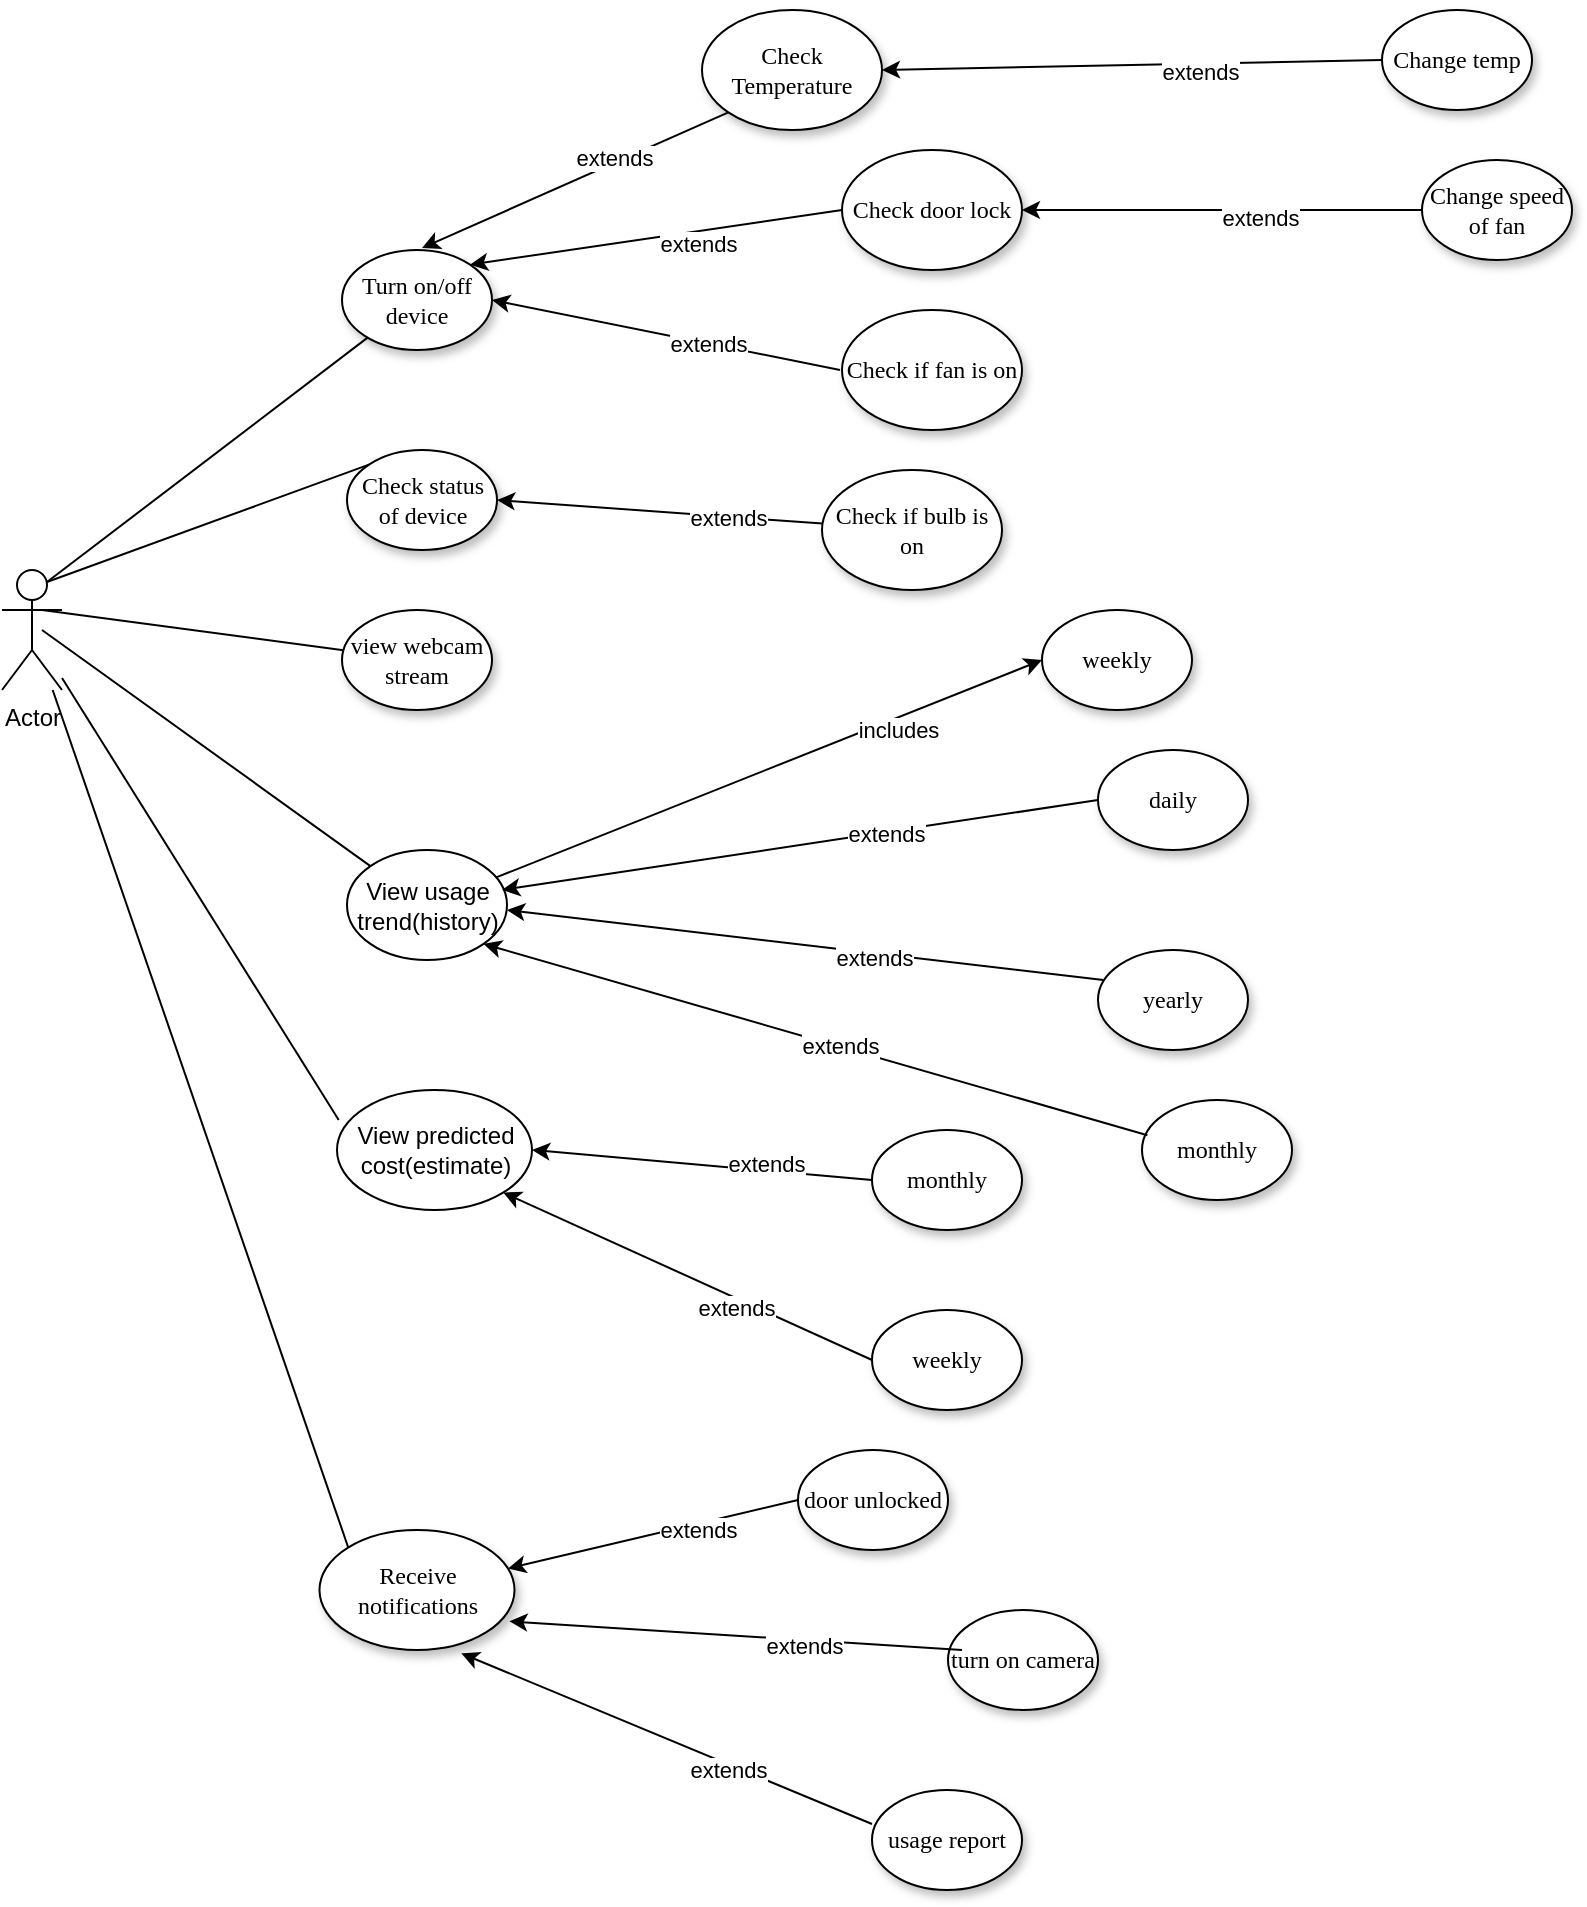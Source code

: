 <mxfile version="13.9.2" type="github">
  <diagram name="Page-1" id="42789a77-a242-8287-6e28-9cd8cfd52e62">
    <mxGraphModel dx="2420" dy="1152" grid="1" gridSize="10" guides="1" tooltips="1" connect="1" arrows="1" fold="1" page="1" pageScale="1" pageWidth="1100" pageHeight="850" background="#ffffff" math="0" shadow="0">
      <root>
        <mxCell id="0" />
        <mxCell id="1" parent="0" />
        <mxCell id="1ea317790d2ca983-1" value="Check Temperature" style="ellipse;whiteSpace=wrap;html=1;rounded=0;shadow=1;comic=0;labelBackgroundColor=none;strokeWidth=1;fontFamily=Verdana;fontSize=12;align=center;" parent="1" vertex="1">
          <mxGeometry x="390" y="70" width="90" height="60" as="geometry" />
        </mxCell>
        <mxCell id="1ea317790d2ca983-3" value="&lt;span&gt;Change temp&lt;/span&gt;" style="ellipse;whiteSpace=wrap;html=1;rounded=0;shadow=1;comic=0;labelBackgroundColor=none;strokeWidth=1;fontFamily=Verdana;fontSize=12;align=center;" parent="1" vertex="1">
          <mxGeometry x="730" y="70" width="75" height="50" as="geometry" />
        </mxCell>
        <mxCell id="1ea317790d2ca983-4" value="&lt;span&gt;&lt;br&gt;Change speed of fan&lt;br&gt;&lt;br&gt;&lt;/span&gt;" style="ellipse;whiteSpace=wrap;html=1;rounded=0;shadow=1;comic=0;labelBackgroundColor=none;strokeWidth=1;fontFamily=Verdana;fontSize=12;align=center;" parent="1" vertex="1">
          <mxGeometry x="750" y="145" width="75" height="50" as="geometry" />
        </mxCell>
        <mxCell id="1ea317790d2ca983-5" value="monthly" style="ellipse;whiteSpace=wrap;html=1;rounded=0;shadow=1;comic=0;labelBackgroundColor=none;strokeWidth=1;fontFamily=Verdana;fontSize=12;align=center;" parent="1" vertex="1">
          <mxGeometry x="475" y="630" width="75" height="50" as="geometry" />
        </mxCell>
        <mxCell id="1ea317790d2ca983-8" value="Receive notifications" style="ellipse;whiteSpace=wrap;html=1;rounded=0;shadow=1;comic=0;labelBackgroundColor=none;strokeWidth=1;fontFamily=Verdana;fontSize=12;align=center;" parent="1" vertex="1">
          <mxGeometry x="198.75" y="830" width="97.5" height="60" as="geometry" />
        </mxCell>
        <mxCell id="1ea317790d2ca983-9" value="Turn on/off device" style="ellipse;whiteSpace=wrap;html=1;rounded=0;shadow=1;comic=0;labelBackgroundColor=none;strokeWidth=1;fontFamily=Verdana;fontSize=12;align=center;" parent="1" vertex="1">
          <mxGeometry x="210" y="190" width="75" height="50" as="geometry" />
        </mxCell>
        <mxCell id="1ea317790d2ca983-10" value="&lt;span&gt;Check status of device&lt;/span&gt;" style="ellipse;whiteSpace=wrap;html=1;rounded=0;shadow=1;comic=0;labelBackgroundColor=none;strokeWidth=1;fontFamily=Verdana;fontSize=12;align=center;" parent="1" vertex="1">
          <mxGeometry x="212.5" y="290" width="75" height="50" as="geometry" />
        </mxCell>
        <mxCell id="1ea317790d2ca983-11" value="&lt;span&gt;view webcam stream&lt;/span&gt;" style="ellipse;whiteSpace=wrap;html=1;rounded=0;shadow=1;comic=0;labelBackgroundColor=none;strokeWidth=1;fontFamily=Verdana;fontSize=12;align=center;" parent="1" vertex="1">
          <mxGeometry x="210" y="370" width="75" height="50" as="geometry" />
        </mxCell>
        <mxCell id="UIBErmnGwY-_ZzAcv2nd-1" value="Actor" style="shape=umlActor;verticalLabelPosition=bottom;verticalAlign=top;html=1;outlineConnect=0;" vertex="1" parent="1">
          <mxGeometry x="40" y="350" width="30" height="60" as="geometry" />
        </mxCell>
        <mxCell id="UIBErmnGwY-_ZzAcv2nd-2" value="" style="endArrow=none;html=1;exitX=0.75;exitY=0.1;exitDx=0;exitDy=0;exitPerimeter=0;" edge="1" parent="1" source="UIBErmnGwY-_ZzAcv2nd-1" target="1ea317790d2ca983-9">
          <mxGeometry width="50" height="50" relative="1" as="geometry">
            <mxPoint x="100" y="310" as="sourcePoint" />
            <mxPoint x="150" y="260" as="targetPoint" />
          </mxGeometry>
        </mxCell>
        <mxCell id="UIBErmnGwY-_ZzAcv2nd-5" value="" style="endArrow=none;html=1;entryX=0;entryY=0;entryDx=0;entryDy=0;exitX=0.75;exitY=0.1;exitDx=0;exitDy=0;exitPerimeter=0;" edge="1" parent="1" source="UIBErmnGwY-_ZzAcv2nd-1" target="1ea317790d2ca983-10">
          <mxGeometry width="50" height="50" relative="1" as="geometry">
            <mxPoint x="100" y="307.61" as="sourcePoint" />
            <mxPoint x="220.558" y="230.0" as="targetPoint" />
          </mxGeometry>
        </mxCell>
        <mxCell id="UIBErmnGwY-_ZzAcv2nd-6" value="View usage trend(history)" style="ellipse;whiteSpace=wrap;html=1;" vertex="1" parent="1">
          <mxGeometry x="212.5" y="490" width="80" height="55" as="geometry" />
        </mxCell>
        <mxCell id="UIBErmnGwY-_ZzAcv2nd-8" value="View predicted cost(estimate)" style="ellipse;whiteSpace=wrap;html=1;" vertex="1" parent="1">
          <mxGeometry x="207.5" y="610" width="97.5" height="60" as="geometry" />
        </mxCell>
        <mxCell id="UIBErmnGwY-_ZzAcv2nd-9" value="" style="endArrow=none;html=1;" edge="1" parent="1" target="1ea317790d2ca983-11">
          <mxGeometry width="50" height="50" relative="1" as="geometry">
            <mxPoint x="60" y="370" as="sourcePoint" />
            <mxPoint x="180" y="370" as="targetPoint" />
          </mxGeometry>
        </mxCell>
        <mxCell id="UIBErmnGwY-_ZzAcv2nd-10" value="Check door lock" style="ellipse;whiteSpace=wrap;html=1;rounded=0;shadow=1;comic=0;labelBackgroundColor=none;strokeWidth=1;fontFamily=Verdana;fontSize=12;align=center;" vertex="1" parent="1">
          <mxGeometry x="460" y="140" width="90" height="60" as="geometry" />
        </mxCell>
        <mxCell id="UIBErmnGwY-_ZzAcv2nd-11" value="Check if fan is on" style="ellipse;whiteSpace=wrap;html=1;rounded=0;shadow=1;comic=0;labelBackgroundColor=none;strokeWidth=1;fontFamily=Verdana;fontSize=12;align=center;" vertex="1" parent="1">
          <mxGeometry x="460" y="220" width="90" height="60" as="geometry" />
        </mxCell>
        <mxCell id="UIBErmnGwY-_ZzAcv2nd-12" value="Check if bulb is on" style="ellipse;whiteSpace=wrap;html=1;rounded=0;shadow=1;comic=0;labelBackgroundColor=none;strokeWidth=1;fontFamily=Verdana;fontSize=12;align=center;" vertex="1" parent="1">
          <mxGeometry x="450" y="300" width="90" height="60" as="geometry" />
        </mxCell>
        <mxCell id="UIBErmnGwY-_ZzAcv2nd-13" value="" style="endArrow=none;html=1;exitX=0;exitY=0;exitDx=0;exitDy=0;" edge="1" parent="1" source="UIBErmnGwY-_ZzAcv2nd-6">
          <mxGeometry width="50" height="50" relative="1" as="geometry">
            <mxPoint x="70" y="495" as="sourcePoint" />
            <mxPoint x="60" y="380" as="targetPoint" />
          </mxGeometry>
        </mxCell>
        <mxCell id="UIBErmnGwY-_ZzAcv2nd-14" value="" style="endArrow=none;html=1;entryX=0.009;entryY=0.25;entryDx=0;entryDy=0;entryPerimeter=0;" edge="1" parent="1" source="UIBErmnGwY-_ZzAcv2nd-1" target="UIBErmnGwY-_ZzAcv2nd-8">
          <mxGeometry width="50" height="50" relative="1" as="geometry">
            <mxPoint x="-40" y="518" as="sourcePoint" />
            <mxPoint x="142.83" y="450" as="targetPoint" />
          </mxGeometry>
        </mxCell>
        <mxCell id="UIBErmnGwY-_ZzAcv2nd-17" value="weekly" style="ellipse;whiteSpace=wrap;html=1;rounded=0;shadow=1;comic=0;labelBackgroundColor=none;strokeWidth=1;fontFamily=Verdana;fontSize=12;align=center;" vertex="1" parent="1">
          <mxGeometry x="475" y="720" width="75" height="50" as="geometry" />
        </mxCell>
        <mxCell id="UIBErmnGwY-_ZzAcv2nd-18" value="yearly" style="ellipse;whiteSpace=wrap;html=1;rounded=0;shadow=1;comic=0;labelBackgroundColor=none;strokeWidth=1;fontFamily=Verdana;fontSize=12;align=center;" vertex="1" parent="1">
          <mxGeometry x="588" y="540" width="75" height="50" as="geometry" />
        </mxCell>
        <mxCell id="UIBErmnGwY-_ZzAcv2nd-19" value="weekly" style="ellipse;whiteSpace=wrap;html=1;rounded=0;shadow=1;comic=0;labelBackgroundColor=none;strokeWidth=1;fontFamily=Verdana;fontSize=12;align=center;" vertex="1" parent="1">
          <mxGeometry x="560" y="370" width="75" height="50" as="geometry" />
        </mxCell>
        <mxCell id="UIBErmnGwY-_ZzAcv2nd-20" value="daily" style="ellipse;whiteSpace=wrap;html=1;rounded=0;shadow=1;comic=0;labelBackgroundColor=none;strokeWidth=1;fontFamily=Verdana;fontSize=12;align=center;" vertex="1" parent="1">
          <mxGeometry x="588" y="440" width="75" height="50" as="geometry" />
        </mxCell>
        <mxCell id="UIBErmnGwY-_ZzAcv2nd-21" value="monthly" style="ellipse;whiteSpace=wrap;html=1;rounded=0;shadow=1;comic=0;labelBackgroundColor=none;strokeWidth=1;fontFamily=Verdana;fontSize=12;align=center;" vertex="1" parent="1">
          <mxGeometry x="610" y="615" width="75" height="50" as="geometry" />
        </mxCell>
        <mxCell id="UIBErmnGwY-_ZzAcv2nd-22" value="" style="endArrow=classic;html=1;entryX=0;entryY=0.5;entryDx=0;entryDy=0;" edge="1" parent="1" source="UIBErmnGwY-_ZzAcv2nd-6" target="UIBErmnGwY-_ZzAcv2nd-19">
          <mxGeometry width="50" height="50" relative="1" as="geometry">
            <mxPoint x="400" y="610" as="sourcePoint" />
            <mxPoint x="440" y="460" as="targetPoint" />
          </mxGeometry>
        </mxCell>
        <mxCell id="UIBErmnGwY-_ZzAcv2nd-55" value="includes" style="edgeLabel;html=1;align=center;verticalAlign=middle;resizable=0;points=[];" vertex="1" connectable="0" parent="UIBErmnGwY-_ZzAcv2nd-22">
          <mxGeometry x="0.453" y="-5" relative="1" as="geometry">
            <mxPoint as="offset" />
          </mxGeometry>
        </mxCell>
        <mxCell id="UIBErmnGwY-_ZzAcv2nd-23" value="" style="endArrow=classic;html=1;exitX=0.036;exitY=0.3;exitDx=0;exitDy=0;exitPerimeter=0;" edge="1" parent="1" source="UIBErmnGwY-_ZzAcv2nd-18">
          <mxGeometry width="50" height="50" relative="1" as="geometry">
            <mxPoint x="372.5" y="580" as="sourcePoint" />
            <mxPoint x="292.5" y="520" as="targetPoint" />
          </mxGeometry>
        </mxCell>
        <mxCell id="UIBErmnGwY-_ZzAcv2nd-53" value="extends" style="edgeLabel;html=1;align=center;verticalAlign=middle;resizable=0;points=[];" vertex="1" connectable="0" parent="UIBErmnGwY-_ZzAcv2nd-23">
          <mxGeometry x="-0.226" y="2" relative="1" as="geometry">
            <mxPoint as="offset" />
          </mxGeometry>
        </mxCell>
        <mxCell id="UIBErmnGwY-_ZzAcv2nd-24" value="" style="endArrow=classic;html=1;exitX=0;exitY=0.5;exitDx=0;exitDy=0;" edge="1" parent="1" source="UIBErmnGwY-_ZzAcv2nd-20">
          <mxGeometry width="50" height="50" relative="1" as="geometry">
            <mxPoint x="380" y="520" as="sourcePoint" />
            <mxPoint x="290" y="510" as="targetPoint" />
          </mxGeometry>
        </mxCell>
        <mxCell id="UIBErmnGwY-_ZzAcv2nd-54" value="extends" style="edgeLabel;html=1;align=center;verticalAlign=middle;resizable=0;points=[];" vertex="1" connectable="0" parent="UIBErmnGwY-_ZzAcv2nd-24">
          <mxGeometry x="-0.285" y="1" relative="1" as="geometry">
            <mxPoint as="offset" />
          </mxGeometry>
        </mxCell>
        <mxCell id="UIBErmnGwY-_ZzAcv2nd-26" value="" style="endArrow=classic;html=1;entryX=1;entryY=1;entryDx=0;entryDy=0;exitX=0.036;exitY=0.353;exitDx=0;exitDy=0;exitPerimeter=0;" edge="1" parent="1" source="UIBErmnGwY-_ZzAcv2nd-21" target="UIBErmnGwY-_ZzAcv2nd-6">
          <mxGeometry width="50" height="50" relative="1" as="geometry">
            <mxPoint x="420" y="550" as="sourcePoint" />
            <mxPoint x="470" y="500" as="targetPoint" />
          </mxGeometry>
        </mxCell>
        <mxCell id="UIBErmnGwY-_ZzAcv2nd-52" value="extends" style="edgeLabel;html=1;align=center;verticalAlign=middle;resizable=0;points=[];" vertex="1" connectable="0" parent="UIBErmnGwY-_ZzAcv2nd-26">
          <mxGeometry x="-0.072" relative="1" as="geometry">
            <mxPoint as="offset" />
          </mxGeometry>
        </mxCell>
        <mxCell id="UIBErmnGwY-_ZzAcv2nd-27" value="" style="endArrow=classic;html=1;exitX=0;exitY=0.5;exitDx=0;exitDy=0;entryX=1;entryY=0.5;entryDx=0;entryDy=0;" edge="1" parent="1" source="1ea317790d2ca983-5" target="UIBErmnGwY-_ZzAcv2nd-8">
          <mxGeometry width="50" height="50" relative="1" as="geometry">
            <mxPoint x="420" y="550" as="sourcePoint" />
            <mxPoint x="340" y="580" as="targetPoint" />
          </mxGeometry>
        </mxCell>
        <mxCell id="UIBErmnGwY-_ZzAcv2nd-50" value="extends&lt;br&gt;" style="edgeLabel;html=1;align=center;verticalAlign=middle;resizable=0;points=[];" vertex="1" connectable="0" parent="UIBErmnGwY-_ZzAcv2nd-27">
          <mxGeometry x="-0.384" y="-4" relative="1" as="geometry">
            <mxPoint x="-1" as="offset" />
          </mxGeometry>
        </mxCell>
        <mxCell id="UIBErmnGwY-_ZzAcv2nd-28" value="" style="endArrow=classic;html=1;entryX=1;entryY=1;entryDx=0;entryDy=0;exitX=0;exitY=0.5;exitDx=0;exitDy=0;" edge="1" parent="1" source="UIBErmnGwY-_ZzAcv2nd-17" target="UIBErmnGwY-_ZzAcv2nd-8">
          <mxGeometry width="50" height="50" relative="1" as="geometry">
            <mxPoint x="410" y="760" as="sourcePoint" />
            <mxPoint x="470" y="630" as="targetPoint" />
          </mxGeometry>
        </mxCell>
        <mxCell id="UIBErmnGwY-_ZzAcv2nd-62" value="extends" style="edgeLabel;html=1;align=center;verticalAlign=middle;resizable=0;points=[];" vertex="1" connectable="0" parent="UIBErmnGwY-_ZzAcv2nd-28">
          <mxGeometry x="-0.279" y="4" relative="1" as="geometry">
            <mxPoint as="offset" />
          </mxGeometry>
        </mxCell>
        <mxCell id="UIBErmnGwY-_ZzAcv2nd-32" value="" style="endArrow=classic;html=1;entryX=1;entryY=0.5;entryDx=0;entryDy=0;" edge="1" parent="1" target="1ea317790d2ca983-9">
          <mxGeometry width="50" height="50" relative="1" as="geometry">
            <mxPoint x="459" y="250" as="sourcePoint" />
            <mxPoint x="470" y="230" as="targetPoint" />
          </mxGeometry>
        </mxCell>
        <mxCell id="UIBErmnGwY-_ZzAcv2nd-56" value="extends" style="edgeLabel;html=1;align=center;verticalAlign=middle;resizable=0;points=[];" vertex="1" connectable="0" parent="UIBErmnGwY-_ZzAcv2nd-32">
          <mxGeometry x="-0.235" relative="1" as="geometry">
            <mxPoint as="offset" />
          </mxGeometry>
        </mxCell>
        <mxCell id="UIBErmnGwY-_ZzAcv2nd-33" value="" style="endArrow=classic;html=1;entryX=1;entryY=0.5;entryDx=0;entryDy=0;" edge="1" parent="1" source="UIBErmnGwY-_ZzAcv2nd-12" target="1ea317790d2ca983-10">
          <mxGeometry width="50" height="50" relative="1" as="geometry">
            <mxPoint x="444" y="330" as="sourcePoint" />
            <mxPoint x="270" y="300" as="targetPoint" />
          </mxGeometry>
        </mxCell>
        <mxCell id="UIBErmnGwY-_ZzAcv2nd-57" value="extends" style="edgeLabel;html=1;align=center;verticalAlign=middle;resizable=0;points=[];" vertex="1" connectable="0" parent="UIBErmnGwY-_ZzAcv2nd-33">
          <mxGeometry x="-0.403" relative="1" as="geometry">
            <mxPoint x="1" as="offset" />
          </mxGeometry>
        </mxCell>
        <mxCell id="UIBErmnGwY-_ZzAcv2nd-34" value="" style="endArrow=classic;html=1;entryX=1;entryY=0;entryDx=0;entryDy=0;" edge="1" parent="1" target="1ea317790d2ca983-9">
          <mxGeometry width="50" height="50" relative="1" as="geometry">
            <mxPoint x="460" y="170" as="sourcePoint" />
            <mxPoint x="276" y="185" as="targetPoint" />
          </mxGeometry>
        </mxCell>
        <mxCell id="UIBErmnGwY-_ZzAcv2nd-58" value="extends" style="edgeLabel;html=1;align=center;verticalAlign=middle;resizable=0;points=[];" vertex="1" connectable="0" parent="UIBErmnGwY-_ZzAcv2nd-34">
          <mxGeometry x="-0.218" y="6" relative="1" as="geometry">
            <mxPoint as="offset" />
          </mxGeometry>
        </mxCell>
        <mxCell id="UIBErmnGwY-_ZzAcv2nd-35" value="" style="endArrow=classic;html=1;exitX=0;exitY=1;exitDx=0;exitDy=0;" edge="1" parent="1" source="1ea317790d2ca983-1">
          <mxGeometry width="50" height="50" relative="1" as="geometry">
            <mxPoint x="435.51" y="140" as="sourcePoint" />
            <mxPoint x="250" y="189" as="targetPoint" />
          </mxGeometry>
        </mxCell>
        <mxCell id="UIBErmnGwY-_ZzAcv2nd-59" value="extends" style="edgeLabel;html=1;align=center;verticalAlign=middle;resizable=0;points=[];" vertex="1" connectable="0" parent="UIBErmnGwY-_ZzAcv2nd-35">
          <mxGeometry x="-0.264" y="-3" relative="1" as="geometry">
            <mxPoint as="offset" />
          </mxGeometry>
        </mxCell>
        <mxCell id="UIBErmnGwY-_ZzAcv2nd-36" value="" style="endArrow=classic;html=1;entryX=1;entryY=0.5;entryDx=0;entryDy=0;exitX=0;exitY=0.5;exitDx=0;exitDy=0;" edge="1" parent="1" source="1ea317790d2ca983-3" target="1ea317790d2ca983-1">
          <mxGeometry width="50" height="50" relative="1" as="geometry">
            <mxPoint x="750.0" y="220" as="sourcePoint" />
            <mxPoint x="565.841" y="136.139" as="targetPoint" />
            <Array as="points" />
          </mxGeometry>
        </mxCell>
        <mxCell id="UIBErmnGwY-_ZzAcv2nd-60" value="extends" style="edgeLabel;html=1;align=center;verticalAlign=middle;resizable=0;points=[];" vertex="1" connectable="0" parent="UIBErmnGwY-_ZzAcv2nd-36">
          <mxGeometry x="-0.271" y="4" relative="1" as="geometry">
            <mxPoint as="offset" />
          </mxGeometry>
        </mxCell>
        <mxCell id="UIBErmnGwY-_ZzAcv2nd-38" value="" style="endArrow=classic;html=1;exitX=0;exitY=0.5;exitDx=0;exitDy=0;" edge="1" parent="1" source="1ea317790d2ca983-4">
          <mxGeometry width="50" height="50" relative="1" as="geometry">
            <mxPoint x="740" y="170" as="sourcePoint" />
            <mxPoint x="550" y="170" as="targetPoint" />
            <Array as="points" />
          </mxGeometry>
        </mxCell>
        <mxCell id="UIBErmnGwY-_ZzAcv2nd-61" value="extends" style="edgeLabel;html=1;align=center;verticalAlign=middle;resizable=0;points=[];" vertex="1" connectable="0" parent="UIBErmnGwY-_ZzAcv2nd-38">
          <mxGeometry x="-0.183" y="4" relative="1" as="geometry">
            <mxPoint as="offset" />
          </mxGeometry>
        </mxCell>
        <mxCell id="UIBErmnGwY-_ZzAcv2nd-39" value="door unlocked" style="ellipse;whiteSpace=wrap;html=1;rounded=0;shadow=1;comic=0;labelBackgroundColor=none;strokeWidth=1;fontFamily=Verdana;fontSize=12;align=center;" vertex="1" parent="1">
          <mxGeometry x="438" y="790" width="75" height="50" as="geometry" />
        </mxCell>
        <mxCell id="UIBErmnGwY-_ZzAcv2nd-40" value="turn on camera" style="ellipse;whiteSpace=wrap;html=1;rounded=0;shadow=1;comic=0;labelBackgroundColor=none;strokeWidth=1;fontFamily=Verdana;fontSize=12;align=center;" vertex="1" parent="1">
          <mxGeometry x="513" y="870" width="75" height="50" as="geometry" />
        </mxCell>
        <mxCell id="UIBErmnGwY-_ZzAcv2nd-41" value="usage report" style="ellipse;whiteSpace=wrap;html=1;rounded=0;shadow=1;comic=0;labelBackgroundColor=none;strokeWidth=1;fontFamily=Verdana;fontSize=12;align=center;" vertex="1" parent="1">
          <mxGeometry x="475" y="960" width="75" height="50" as="geometry" />
        </mxCell>
        <mxCell id="UIBErmnGwY-_ZzAcv2nd-42" value="" style="endArrow=classic;html=1;exitX=0;exitY=0.5;exitDx=0;exitDy=0;" edge="1" parent="1" source="UIBErmnGwY-_ZzAcv2nd-39" target="1ea317790d2ca983-8">
          <mxGeometry width="50" height="50" relative="1" as="geometry">
            <mxPoint x="420" y="810" as="sourcePoint" />
            <mxPoint x="390" y="850" as="targetPoint" />
          </mxGeometry>
        </mxCell>
        <mxCell id="UIBErmnGwY-_ZzAcv2nd-44" value="extends" style="edgeLabel;html=1;align=center;verticalAlign=middle;resizable=0;points=[];" vertex="1" connectable="0" parent="UIBErmnGwY-_ZzAcv2nd-42">
          <mxGeometry x="-0.303" y="3" relative="1" as="geometry">
            <mxPoint as="offset" />
          </mxGeometry>
        </mxCell>
        <mxCell id="UIBErmnGwY-_ZzAcv2nd-45" value="" style="endArrow=classic;html=1;entryX=0.974;entryY=0.761;entryDx=0;entryDy=0;entryPerimeter=0;" edge="1" parent="1" target="1ea317790d2ca983-8">
          <mxGeometry width="50" height="50" relative="1" as="geometry">
            <mxPoint x="520" y="890" as="sourcePoint" />
            <mxPoint x="362.556" y="920.001" as="targetPoint" />
          </mxGeometry>
        </mxCell>
        <mxCell id="UIBErmnGwY-_ZzAcv2nd-46" value="extends" style="edgeLabel;html=1;align=center;verticalAlign=middle;resizable=0;points=[];" vertex="1" connectable="0" parent="UIBErmnGwY-_ZzAcv2nd-45">
          <mxGeometry x="-0.303" y="3" relative="1" as="geometry">
            <mxPoint as="offset" />
          </mxGeometry>
        </mxCell>
        <mxCell id="UIBErmnGwY-_ZzAcv2nd-47" value="" style="endArrow=classic;html=1;exitX=0;exitY=0.34;exitDx=0;exitDy=0;exitPerimeter=0;entryX=0.727;entryY=1.028;entryDx=0;entryDy=0;entryPerimeter=0;" edge="1" parent="1" source="UIBErmnGwY-_ZzAcv2nd-41" target="1ea317790d2ca983-8">
          <mxGeometry width="50" height="50" relative="1" as="geometry">
            <mxPoint x="404.89" y="975.6" as="sourcePoint" />
            <mxPoint x="259.996" y="1010.001" as="targetPoint" />
          </mxGeometry>
        </mxCell>
        <mxCell id="UIBErmnGwY-_ZzAcv2nd-48" value="extends" style="edgeLabel;html=1;align=center;verticalAlign=middle;resizable=0;points=[];" vertex="1" connectable="0" parent="UIBErmnGwY-_ZzAcv2nd-47">
          <mxGeometry x="-0.303" y="3" relative="1" as="geometry">
            <mxPoint as="offset" />
          </mxGeometry>
        </mxCell>
        <mxCell id="UIBErmnGwY-_ZzAcv2nd-63" value="" style="endArrow=none;html=1;exitX=0;exitY=0;exitDx=0;exitDy=0;" edge="1" parent="1" source="1ea317790d2ca983-8" target="UIBErmnGwY-_ZzAcv2nd-1">
          <mxGeometry width="50" height="50" relative="1" as="geometry">
            <mxPoint x="420" y="670" as="sourcePoint" />
            <mxPoint x="55" y="450" as="targetPoint" />
          </mxGeometry>
        </mxCell>
      </root>
    </mxGraphModel>
  </diagram>
</mxfile>
